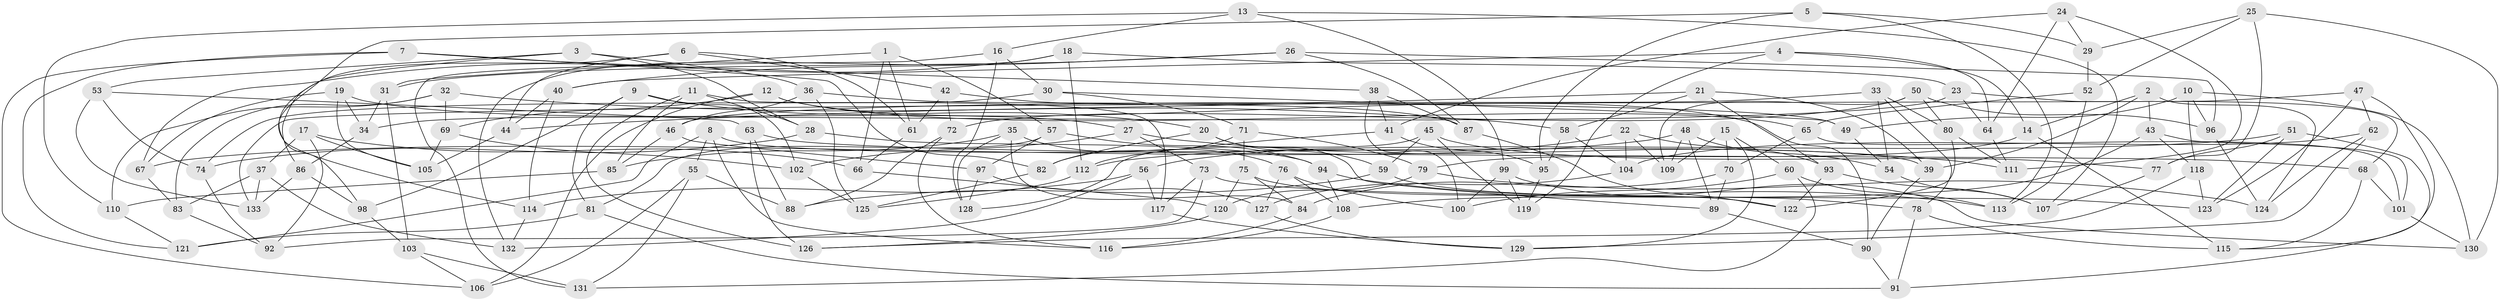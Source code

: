 // coarse degree distribution, {6: 0.5595238095238095, 4: 0.4166666666666667, 5: 0.023809523809523808}
// Generated by graph-tools (version 1.1) at 2025/42/03/06/25 10:42:20]
// undirected, 133 vertices, 266 edges
graph export_dot {
graph [start="1"]
  node [color=gray90,style=filled];
  1;
  2;
  3;
  4;
  5;
  6;
  7;
  8;
  9;
  10;
  11;
  12;
  13;
  14;
  15;
  16;
  17;
  18;
  19;
  20;
  21;
  22;
  23;
  24;
  25;
  26;
  27;
  28;
  29;
  30;
  31;
  32;
  33;
  34;
  35;
  36;
  37;
  38;
  39;
  40;
  41;
  42;
  43;
  44;
  45;
  46;
  47;
  48;
  49;
  50;
  51;
  52;
  53;
  54;
  55;
  56;
  57;
  58;
  59;
  60;
  61;
  62;
  63;
  64;
  65;
  66;
  67;
  68;
  69;
  70;
  71;
  72;
  73;
  74;
  75;
  76;
  77;
  78;
  79;
  80;
  81;
  82;
  83;
  84;
  85;
  86;
  87;
  88;
  89;
  90;
  91;
  92;
  93;
  94;
  95;
  96;
  97;
  98;
  99;
  100;
  101;
  102;
  103;
  104;
  105;
  106;
  107;
  108;
  109;
  110;
  111;
  112;
  113;
  114;
  115;
  116;
  117;
  118;
  119;
  120;
  121;
  122;
  123;
  124;
  125;
  126;
  127;
  128;
  129;
  130;
  131;
  132;
  133;
  1 -- 66;
  1 -- 57;
  1 -- 31;
  1 -- 61;
  2 -- 43;
  2 -- 39;
  2 -- 124;
  2 -- 14;
  3 -- 36;
  3 -- 98;
  3 -- 28;
  3 -- 53;
  4 -- 40;
  4 -- 119;
  4 -- 64;
  4 -- 14;
  5 -- 114;
  5 -- 113;
  5 -- 29;
  5 -- 95;
  6 -- 86;
  6 -- 61;
  6 -- 44;
  6 -- 42;
  7 -- 38;
  7 -- 121;
  7 -- 82;
  7 -- 106;
  8 -- 39;
  8 -- 116;
  8 -- 121;
  8 -- 55;
  9 -- 98;
  9 -- 20;
  9 -- 102;
  9 -- 81;
  10 -- 130;
  10 -- 49;
  10 -- 96;
  10 -- 118;
  11 -- 85;
  11 -- 28;
  11 -- 126;
  11 -- 117;
  12 -- 106;
  12 -- 65;
  12 -- 90;
  12 -- 69;
  13 -- 110;
  13 -- 99;
  13 -- 16;
  13 -- 107;
  14 -- 79;
  14 -- 115;
  15 -- 129;
  15 -- 70;
  15 -- 109;
  15 -- 60;
  16 -- 131;
  16 -- 128;
  16 -- 30;
  17 -- 92;
  17 -- 37;
  17 -- 66;
  17 -- 105;
  18 -- 23;
  18 -- 67;
  18 -- 112;
  18 -- 132;
  19 -- 105;
  19 -- 27;
  19 -- 34;
  19 -- 67;
  20 -- 59;
  20 -- 82;
  20 -- 89;
  21 -- 93;
  21 -- 39;
  21 -- 44;
  21 -- 58;
  22 -- 104;
  22 -- 109;
  22 -- 56;
  22 -- 93;
  23 -- 34;
  23 -- 68;
  23 -- 64;
  24 -- 111;
  24 -- 41;
  24 -- 29;
  24 -- 64;
  25 -- 77;
  25 -- 130;
  25 -- 29;
  25 -- 52;
  26 -- 40;
  26 -- 31;
  26 -- 87;
  26 -- 96;
  27 -- 111;
  27 -- 73;
  27 -- 102;
  28 -- 74;
  28 -- 94;
  29 -- 52;
  30 -- 49;
  30 -- 71;
  30 -- 74;
  31 -- 103;
  31 -- 34;
  32 -- 69;
  32 -- 83;
  32 -- 110;
  32 -- 58;
  33 -- 78;
  33 -- 54;
  33 -- 80;
  33 -- 46;
  34 -- 86;
  35 -- 84;
  35 -- 76;
  35 -- 85;
  35 -- 128;
  36 -- 46;
  36 -- 49;
  36 -- 125;
  37 -- 83;
  37 -- 132;
  37 -- 133;
  38 -- 100;
  38 -- 87;
  38 -- 41;
  39 -- 90;
  40 -- 114;
  40 -- 44;
  41 -- 112;
  41 -- 95;
  42 -- 72;
  42 -- 87;
  42 -- 61;
  43 -- 118;
  43 -- 108;
  43 -- 101;
  44 -- 105;
  45 -- 59;
  45 -- 128;
  45 -- 119;
  45 -- 77;
  46 -- 97;
  46 -- 85;
  47 -- 133;
  47 -- 123;
  47 -- 115;
  47 -- 62;
  48 -- 54;
  48 -- 67;
  48 -- 89;
  48 -- 109;
  49 -- 54;
  50 -- 72;
  50 -- 96;
  50 -- 80;
  50 -- 109;
  51 -- 112;
  51 -- 77;
  51 -- 91;
  51 -- 123;
  52 -- 65;
  52 -- 113;
  53 -- 74;
  53 -- 133;
  53 -- 63;
  54 -- 107;
  55 -- 106;
  55 -- 131;
  55 -- 88;
  56 -- 117;
  56 -- 114;
  56 -- 132;
  57 -- 81;
  57 -- 94;
  57 -- 97;
  58 -- 104;
  58 -- 95;
  59 -- 88;
  59 -- 78;
  60 -- 113;
  60 -- 100;
  60 -- 131;
  61 -- 66;
  62 -- 124;
  62 -- 129;
  62 -- 104;
  63 -- 88;
  63 -- 126;
  63 -- 68;
  64 -- 111;
  65 -- 101;
  65 -- 70;
  66 -- 120;
  67 -- 83;
  68 -- 101;
  68 -- 115;
  69 -- 102;
  69 -- 105;
  70 -- 89;
  70 -- 84;
  71 -- 79;
  71 -- 75;
  71 -- 82;
  72 -- 116;
  72 -- 88;
  73 -- 117;
  73 -- 92;
  73 -- 123;
  74 -- 92;
  75 -- 120;
  75 -- 84;
  75 -- 122;
  76 -- 127;
  76 -- 100;
  76 -- 108;
  77 -- 107;
  78 -- 115;
  78 -- 91;
  79 -- 120;
  79 -- 124;
  80 -- 111;
  80 -- 122;
  81 -- 121;
  81 -- 91;
  82 -- 125;
  83 -- 92;
  84 -- 116;
  85 -- 110;
  86 -- 133;
  86 -- 98;
  87 -- 122;
  89 -- 90;
  90 -- 91;
  93 -- 122;
  93 -- 107;
  94 -- 113;
  94 -- 108;
  95 -- 119;
  96 -- 124;
  97 -- 128;
  97 -- 127;
  98 -- 103;
  99 -- 119;
  99 -- 130;
  99 -- 100;
  101 -- 130;
  102 -- 125;
  103 -- 131;
  103 -- 106;
  104 -- 127;
  108 -- 116;
  110 -- 121;
  112 -- 125;
  114 -- 132;
  117 -- 129;
  118 -- 123;
  118 -- 126;
  120 -- 126;
  127 -- 129;
}
